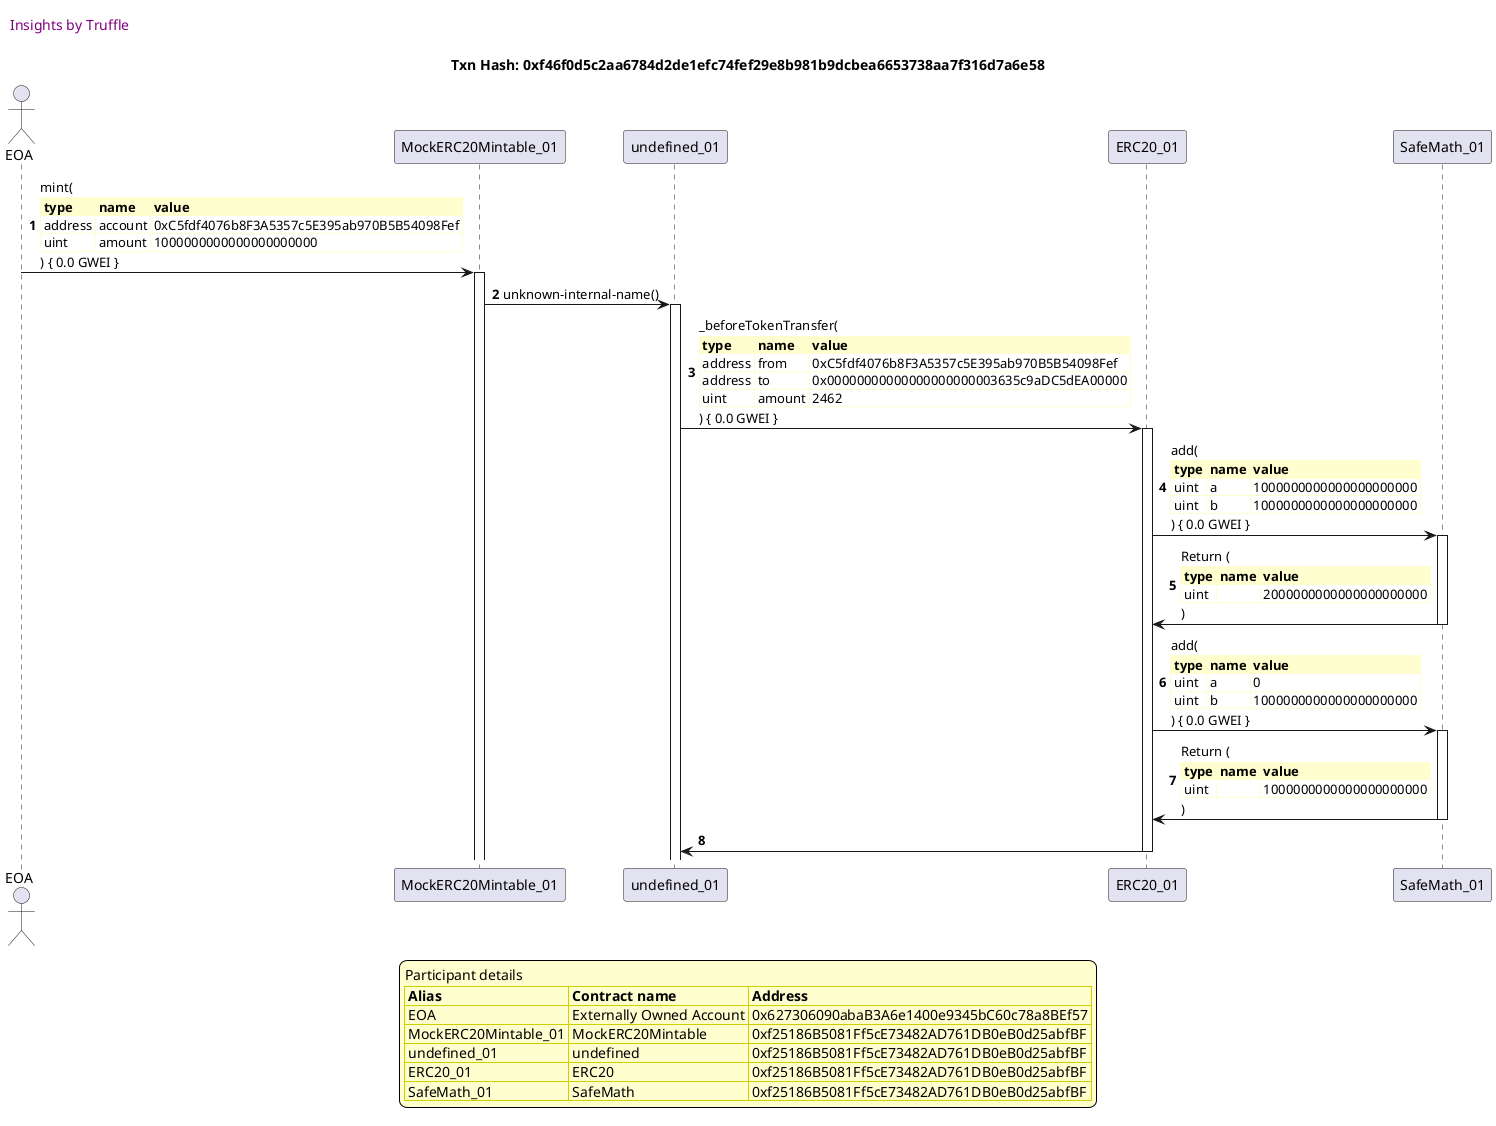 

@startuml

autonumber
skinparam legendBackgroundColor #FEFECE

<style>
      header {
        HorizontalAlignment left
        FontColor purple
        FontSize 14
        Padding 10
      }
    </style>

header Insights by Truffle

title Txn Hash: 0xf46f0d5c2aa6784d2de1efc74fef29e8b981b9dcbea6653738aa7f316d7a6e58


actor EOA as "EOA"
participant MockERC20Mintable_01 as "MockERC20Mintable_01"
participant undefined_01 as "undefined_01"
participant ERC20_01 as "ERC20_01"
participant SafeMath_01 as "SafeMath_01"

"EOA" -> "MockERC20Mintable_01" ++: mint(\n\
<#FEFECE,#FEFECE>|= type |= name |= value |\n\
| address | account | 0xC5fdf4076b8F3A5357c5E395ab970B5B54098Fef |\n\
| uint | amount | 1000000000000000000000 |\n\
) { 0.0 GWEI }
"MockERC20Mintable_01" -> "undefined_01" ++: unknown-internal-name()
"undefined_01" -> "ERC20_01" ++: _beforeTokenTransfer(\n\
<#FEFECE,#FEFECE>|= type |= name |= value |\n\
| address | from | 0xC5fdf4076b8F3A5357c5E395ab970B5B54098Fef |\n\
| address | to | 0x00000000000000000000003635c9aDC5dEA00000 |\n\
| uint | amount | 2462 |\n\
) { 0.0 GWEI }
"ERC20_01" -> "SafeMath_01" ++: add(\n\
<#FEFECE,#FEFECE>|= type |= name |= value |\n\
| uint | a | 1000000000000000000000 |\n\
| uint | b | 1000000000000000000000 |\n\
) { 0.0 GWEI }
"SafeMath_01" -> "ERC20_01" --: Return (\n\
<#FEFECE,#FEFECE>|= type |= name |= value |\n\
| uint |  | 2000000000000000000000 |\n\
)
"ERC20_01" -> "SafeMath_01" ++: add(\n\
<#FEFECE,#FEFECE>|= type |= name |= value |\n\
| uint | a | 0 |\n\
| uint | b | 1000000000000000000000 |\n\
) { 0.0 GWEI }
"SafeMath_01" -> "ERC20_01" --: Return (\n\
<#FEFECE,#FEFECE>|= type |= name |= value |\n\
| uint |  | 1000000000000000000000 |\n\
)
"ERC20_01" -> "undefined_01" --: 

legend
Participant details
<#FEFECE,#D0D000>|= Alias |= Contract name |= Address |
<#FEFECE>| EOA | Externally Owned Account | 0x627306090abaB3A6e1400e9345bC60c78a8BEf57 |
<#FEFECE>| MockERC20Mintable_01 | MockERC20Mintable | 0xf25186B5081Ff5cE73482AD761DB0eB0d25abfBF |
<#FEFECE>| undefined_01 | undefined | 0xf25186B5081Ff5cE73482AD761DB0eB0d25abfBF |
<#FEFECE>| ERC20_01 | ERC20 | 0xf25186B5081Ff5cE73482AD761DB0eB0d25abfBF |
<#FEFECE>| SafeMath_01 | SafeMath | 0xf25186B5081Ff5cE73482AD761DB0eB0d25abfBF |
endlegend

@enduml